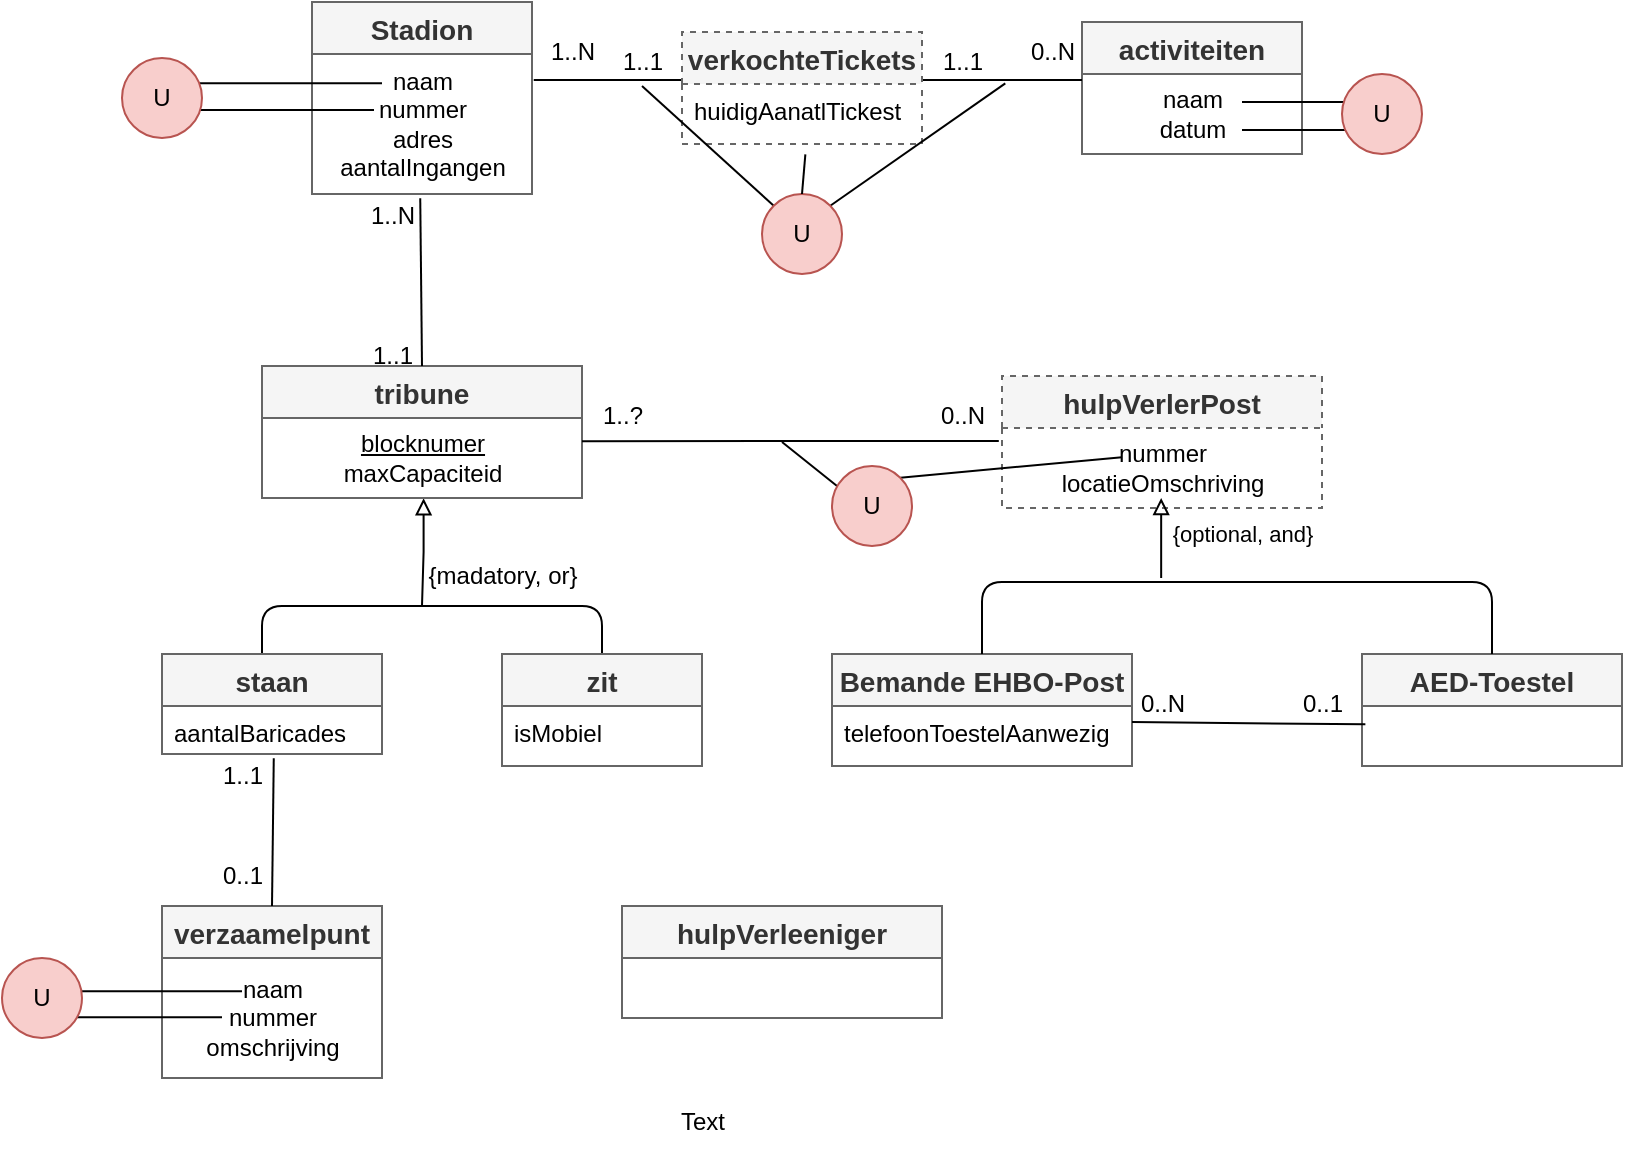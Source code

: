<mxfile>
    <diagram id="xh1PnC3wcmeKHbAPckk5" name="Page-1">
        <mxGraphModel dx="975" dy="688" grid="1" gridSize="10" guides="1" tooltips="1" connect="1" arrows="1" fold="1" page="1" pageScale="1" pageWidth="850" pageHeight="1100" math="0" shadow="0">
            <root>
                <mxCell id="0"/>
                <mxCell id="1" parent="0"/>
                <mxCell id="4" value="Stadion" style="swimlane;fontStyle=1;childLayout=stackLayout;horizontal=1;startSize=26;horizontalStack=0;resizeParent=1;resizeParentMax=0;resizeLast=0;collapsible=1;marginBottom=0;align=center;fontSize=14;strokeColor=#666666;fillColor=#f5f5f5;fontColor=#333333;" vertex="1" parent="1">
                    <mxGeometry x="185" y="430" width="110" height="96" as="geometry"/>
                </mxCell>
                <mxCell id="42" value="" style="edgeStyle=none;orthogonalLoop=1;jettySize=auto;html=1;endArrow=none;endFill=0;" edge="1" parent="4">
                    <mxGeometry width="100" relative="1" as="geometry">
                        <mxPoint x="-65" y="40.58" as="sourcePoint"/>
                        <mxPoint x="35" y="40.58" as="targetPoint"/>
                        <Array as="points"/>
                    </mxGeometry>
                </mxCell>
                <mxCell id="43" value="" style="edgeStyle=none;orthogonalLoop=1;jettySize=auto;html=1;endArrow=none;endFill=0;" edge="1" parent="4">
                    <mxGeometry width="100" relative="1" as="geometry">
                        <mxPoint x="-69" y="54" as="sourcePoint"/>
                        <mxPoint x="31" y="54" as="targetPoint"/>
                        <Array as="points"/>
                    </mxGeometry>
                </mxCell>
                <mxCell id="6" value="naam&lt;br&gt;nummer&lt;br&gt;adres&lt;br&gt;aantalIngangen" style="text;html=1;align=center;verticalAlign=middle;resizable=0;points=[];autosize=1;strokeColor=none;fillColor=none;" vertex="1" parent="4">
                    <mxGeometry y="26" width="110" height="70" as="geometry"/>
                </mxCell>
                <mxCell id="7" value="activiteiten" style="swimlane;fontStyle=1;childLayout=stackLayout;horizontal=1;startSize=26;horizontalStack=0;resizeParent=1;resizeParentMax=0;resizeLast=0;collapsible=1;marginBottom=0;align=center;fontSize=14;strokeColor=#666666;fillColor=#f5f5f5;fontColor=#333333;" vertex="1" parent="1">
                    <mxGeometry x="570" y="440" width="110" height="66" as="geometry"/>
                </mxCell>
                <mxCell id="14" value="" style="edgeStyle=none;orthogonalLoop=1;jettySize=auto;html=1;" edge="1" parent="7">
                    <mxGeometry width="100" relative="1" as="geometry">
                        <mxPoint x="80" y="40" as="sourcePoint"/>
                        <mxPoint x="145" y="40" as="targetPoint"/>
                        <Array as="points"/>
                    </mxGeometry>
                </mxCell>
                <mxCell id="13" value="naam&lt;br&gt;datum" style="text;html=1;align=center;verticalAlign=middle;resizable=0;points=[];autosize=1;strokeColor=none;fillColor=none;" vertex="1" parent="7">
                    <mxGeometry y="26" width="110" height="40" as="geometry"/>
                </mxCell>
                <mxCell id="15" value="" style="edgeStyle=none;orthogonalLoop=1;jettySize=auto;html=1;" edge="1" parent="7">
                    <mxGeometry width="100" relative="1" as="geometry">
                        <mxPoint x="80" y="54" as="sourcePoint"/>
                        <mxPoint x="145" y="54" as="targetPoint"/>
                        <Array as="points"/>
                    </mxGeometry>
                </mxCell>
                <mxCell id="16" value="U" style="ellipse;whiteSpace=wrap;html=1;strokeColor=#b85450;fillColor=#f8cecc;" vertex="1" parent="1">
                    <mxGeometry x="700" y="466" width="40" height="40" as="geometry"/>
                </mxCell>
                <mxCell id="21" value="" style="edgeStyle=none;orthogonalLoop=1;jettySize=auto;html=1;endArrow=none;endFill=0;exitX=1.008;exitY=0.186;exitDx=0;exitDy=0;exitPerimeter=0;entryX=0;entryY=0.075;entryDx=0;entryDy=0;entryPerimeter=0;" edge="1" parent="1" source="6" target="13">
                    <mxGeometry width="100" relative="1" as="geometry">
                        <mxPoint x="360" y="342" as="sourcePoint"/>
                        <mxPoint x="480" y="469" as="targetPoint"/>
                        <Array as="points"/>
                    </mxGeometry>
                </mxCell>
                <mxCell id="26" value="" style="edgeStyle=orthogonalEdgeStyle;fontSize=12;html=1;endArrow=none;startArrow=block;rounded=0;startFill=0;endFill=0;exitX=0.505;exitY=1.004;exitDx=0;exitDy=0;exitPerimeter=0;" edge="1" parent="1" source="34">
                    <mxGeometry width="100" height="100" relative="1" as="geometry">
                        <mxPoint x="240" y="692" as="sourcePoint"/>
                        <mxPoint x="240" y="732" as="targetPoint"/>
                    </mxGeometry>
                </mxCell>
                <mxCell id="32" value="" style="edgeStyle=none;orthogonalLoop=1;jettySize=auto;html=1;endArrow=none;endFill=0;entryX=0.5;entryY=0;entryDx=0;entryDy=0;exitX=0.5;exitY=0;exitDx=0;exitDy=0;" edge="1" parent="1">
                    <mxGeometry width="100" relative="1" as="geometry">
                        <mxPoint x="160" y="756" as="sourcePoint"/>
                        <mxPoint x="330" y="756" as="targetPoint"/>
                        <Array as="points">
                            <mxPoint x="160" y="732"/>
                            <mxPoint x="240" y="732"/>
                            <mxPoint x="330" y="732"/>
                        </Array>
                    </mxGeometry>
                </mxCell>
                <mxCell id="33" value="{madatory, or}" style="text;html=1;align=center;verticalAlign=middle;resizable=0;points=[];autosize=1;strokeColor=none;fillColor=none;" vertex="1" parent="1">
                    <mxGeometry x="230" y="702" width="100" height="30" as="geometry"/>
                </mxCell>
                <mxCell id="35" value="tribune" style="swimlane;fontStyle=1;childLayout=stackLayout;horizontal=1;startSize=26;horizontalStack=0;resizeParent=1;resizeParentMax=0;resizeLast=0;collapsible=1;marginBottom=0;align=center;fontSize=14;strokeColor=#666666;fillColor=#f5f5f5;fontColor=#333333;" vertex="1" parent="1">
                    <mxGeometry x="160" y="612" width="160" height="66" as="geometry"/>
                </mxCell>
                <mxCell id="34" value="&lt;u&gt;blocknumer&lt;/u&gt;&lt;br&gt;maxCapaciteid" style="text;html=1;align=center;verticalAlign=middle;resizable=0;points=[];autosize=1;strokeColor=none;fillColor=none;" vertex="1" parent="35">
                    <mxGeometry y="26" width="160" height="40" as="geometry"/>
                </mxCell>
                <mxCell id="37" value="staan" style="swimlane;fontStyle=1;childLayout=stackLayout;horizontal=1;startSize=26;horizontalStack=0;resizeParent=1;resizeParentMax=0;resizeLast=0;collapsible=1;marginBottom=0;align=center;fontSize=14;strokeColor=#666666;fillColor=#f5f5f5;fontColor=#333333;" vertex="1" parent="1">
                    <mxGeometry x="110" y="756" width="110" height="50" as="geometry"/>
                </mxCell>
                <mxCell id="38" value="aantalBaricades" style="text;strokeColor=none;fillColor=none;spacingLeft=4;spacingRight=4;overflow=hidden;rotatable=0;points=[[0,0.5],[1,0.5]];portConstraint=eastwest;fontSize=12;" vertex="1" parent="37">
                    <mxGeometry y="26" width="110" height="24" as="geometry"/>
                </mxCell>
                <mxCell id="39" value="zit" style="swimlane;fontStyle=1;childLayout=stackLayout;horizontal=1;startSize=26;horizontalStack=0;resizeParent=1;resizeParentMax=0;resizeLast=0;collapsible=1;marginBottom=0;align=center;fontSize=14;strokeColor=#666666;fillColor=#f5f5f5;fontColor=#333333;" vertex="1" parent="1">
                    <mxGeometry x="280" y="756" width="100" height="56" as="geometry"/>
                </mxCell>
                <mxCell id="40" value="isMobiel" style="text;strokeColor=none;fillColor=none;spacingLeft=4;spacingRight=4;overflow=hidden;rotatable=0;points=[[0,0.5],[1,0.5]];portConstraint=eastwest;fontSize=12;" vertex="1" parent="39">
                    <mxGeometry y="26" width="100" height="30" as="geometry"/>
                </mxCell>
                <mxCell id="41" value="" style="edgeStyle=none;orthogonalLoop=1;jettySize=auto;html=1;endArrow=none;endFill=0;exitX=0.5;exitY=0;exitDx=0;exitDy=0;entryX=0.492;entryY=1.031;entryDx=0;entryDy=0;entryPerimeter=0;" edge="1" parent="1" source="35" target="6">
                    <mxGeometry width="100" relative="1" as="geometry">
                        <mxPoint x="240" y="652" as="sourcePoint"/>
                        <mxPoint x="340" y="652" as="targetPoint"/>
                        <Array as="points"/>
                    </mxGeometry>
                </mxCell>
                <mxCell id="44" value="U" style="ellipse;whiteSpace=wrap;html=1;strokeColor=#b85450;fillColor=#f8cecc;" vertex="1" parent="1">
                    <mxGeometry x="90" y="458" width="40" height="40" as="geometry"/>
                </mxCell>
                <mxCell id="45" value="verzaamelpunt" style="swimlane;fontStyle=1;childLayout=stackLayout;horizontal=1;startSize=26;horizontalStack=0;resizeParent=1;resizeParentMax=0;resizeLast=0;collapsible=1;marginBottom=0;align=center;fontSize=14;strokeColor=#666666;fillColor=#f5f5f5;fontColor=#333333;" vertex="1" parent="1">
                    <mxGeometry x="110" y="882" width="110" height="86" as="geometry"/>
                </mxCell>
                <mxCell id="49" value="" style="edgeStyle=none;orthogonalLoop=1;jettySize=auto;html=1;endArrow=none;endFill=0;" edge="1" parent="45">
                    <mxGeometry width="100" relative="1" as="geometry">
                        <mxPoint x="-60" y="42.58" as="sourcePoint"/>
                        <mxPoint x="40" y="42.58" as="targetPoint"/>
                        <Array as="points"/>
                    </mxGeometry>
                </mxCell>
                <mxCell id="48" value="naam&lt;br&gt;nummer&lt;br&gt;omschrijving" style="text;html=1;align=center;verticalAlign=middle;resizable=0;points=[];autosize=1;strokeColor=none;fillColor=none;" vertex="1" parent="45">
                    <mxGeometry y="26" width="110" height="60" as="geometry"/>
                </mxCell>
                <mxCell id="50" value="" style="edgeStyle=none;orthogonalLoop=1;jettySize=auto;html=1;endArrow=none;endFill=0;" edge="1" parent="45">
                    <mxGeometry width="100" relative="1" as="geometry">
                        <mxPoint x="-70" y="55.58" as="sourcePoint"/>
                        <mxPoint x="30" y="55.58" as="targetPoint"/>
                        <Array as="points"/>
                    </mxGeometry>
                </mxCell>
                <mxCell id="47" value="" style="edgeStyle=none;orthogonalLoop=1;jettySize=auto;html=1;endArrow=none;endFill=0;entryX=0.508;entryY=1.09;entryDx=0;entryDy=0;entryPerimeter=0;exitX=0.5;exitY=0;exitDx=0;exitDy=0;" edge="1" parent="1" source="45" target="38">
                    <mxGeometry width="100" relative="1" as="geometry">
                        <mxPoint x="130" y="852" as="sourcePoint"/>
                        <mxPoint x="230" y="852" as="targetPoint"/>
                        <Array as="points"/>
                    </mxGeometry>
                </mxCell>
                <mxCell id="51" value="U" style="ellipse;whiteSpace=wrap;html=1;strokeColor=#b85450;fillColor=#f8cecc;" vertex="1" parent="1">
                    <mxGeometry x="30" y="908" width="40" height="40" as="geometry"/>
                </mxCell>
                <mxCell id="53" value="1..N" style="text;html=1;align=center;verticalAlign=middle;resizable=0;points=[];autosize=1;strokeColor=none;fillColor=none;" vertex="1" parent="1">
                    <mxGeometry x="290" y="440" width="50" height="30" as="geometry"/>
                </mxCell>
                <mxCell id="54" value="0..N" style="text;html=1;align=center;verticalAlign=middle;resizable=0;points=[];autosize=1;strokeColor=none;fillColor=none;" vertex="1" parent="1">
                    <mxGeometry x="530" y="440" width="50" height="30" as="geometry"/>
                </mxCell>
                <mxCell id="56" value="verkochteTickets" style="swimlane;fontStyle=1;childLayout=stackLayout;horizontal=1;startSize=26;horizontalStack=0;resizeParent=1;resizeParentMax=0;resizeLast=0;collapsible=1;marginBottom=0;align=center;fontSize=14;strokeColor=#666666;fillColor=#f5f5f5;fontColor=#333333;dashed=1;" vertex="1" parent="1">
                    <mxGeometry x="370" y="445" width="120" height="56" as="geometry"/>
                </mxCell>
                <mxCell id="57" value="huidigAanatlTickest" style="text;strokeColor=none;fillColor=none;spacingLeft=4;spacingRight=4;overflow=hidden;rotatable=0;points=[[0,0.5],[1,0.5]];portConstraint=eastwest;fontSize=12;" vertex="1" parent="56">
                    <mxGeometry y="26" width="120" height="30" as="geometry"/>
                </mxCell>
                <mxCell id="60" value="" style="edgeStyle=none;orthogonalLoop=1;jettySize=auto;html=1;endArrow=none;endFill=0;entryX=0;entryY=0;entryDx=0;entryDy=0;" edge="1" parent="1" target="63">
                    <mxGeometry width="100" relative="1" as="geometry">
                        <mxPoint x="350" y="472" as="sourcePoint"/>
                        <mxPoint x="410" y="582" as="targetPoint"/>
                        <Array as="points"/>
                    </mxGeometry>
                </mxCell>
                <mxCell id="61" value="" style="edgeStyle=none;orthogonalLoop=1;jettySize=auto;html=1;endArrow=none;endFill=0;entryX=0.033;entryY=1.022;entryDx=0;entryDy=0;entryPerimeter=0;exitX=1;exitY=0;exitDx=0;exitDy=0;" edge="1" parent="1" source="63" target="54">
                    <mxGeometry width="100" relative="1" as="geometry">
                        <mxPoint x="450" y="582" as="sourcePoint"/>
                        <mxPoint x="530" y="552" as="targetPoint"/>
                        <Array as="points"/>
                    </mxGeometry>
                </mxCell>
                <mxCell id="63" value="U" style="ellipse;whiteSpace=wrap;html=1;strokeColor=#b85450;fillColor=#f8cecc;" vertex="1" parent="1">
                    <mxGeometry x="410" y="526" width="40" height="40" as="geometry"/>
                </mxCell>
                <mxCell id="65" value="1..N" style="text;html=1;align=center;verticalAlign=middle;resizable=0;points=[];autosize=1;strokeColor=none;fillColor=none;" vertex="1" parent="1">
                    <mxGeometry x="200" y="522" width="50" height="30" as="geometry"/>
                </mxCell>
                <mxCell id="66" value="1..1" style="text;html=1;align=center;verticalAlign=middle;resizable=0;points=[];autosize=1;strokeColor=none;fillColor=none;" vertex="1" parent="1">
                    <mxGeometry x="205" y="592" width="40" height="30" as="geometry"/>
                </mxCell>
                <mxCell id="67" value="1..1" style="text;html=1;align=center;verticalAlign=middle;resizable=0;points=[];autosize=1;strokeColor=none;fillColor=none;" vertex="1" parent="1">
                    <mxGeometry x="130" y="802" width="40" height="30" as="geometry"/>
                </mxCell>
                <mxCell id="68" value="0..1" style="text;html=1;align=center;verticalAlign=middle;resizable=0;points=[];autosize=1;strokeColor=none;fillColor=none;" vertex="1" parent="1">
                    <mxGeometry x="130" y="852" width="40" height="30" as="geometry"/>
                </mxCell>
                <mxCell id="69" value="1..1" style="text;html=1;align=center;verticalAlign=middle;resizable=0;points=[];autosize=1;strokeColor=none;fillColor=none;" vertex="1" parent="1">
                    <mxGeometry x="330" y="445" width="40" height="30" as="geometry"/>
                </mxCell>
                <mxCell id="70" value="1..1" style="text;html=1;align=center;verticalAlign=middle;resizable=0;points=[];autosize=1;strokeColor=none;fillColor=none;" vertex="1" parent="1">
                    <mxGeometry x="490" y="445" width="40" height="30" as="geometry"/>
                </mxCell>
                <mxCell id="74" value="hulpVerlerPost" style="swimlane;fontStyle=1;childLayout=stackLayout;horizontal=1;startSize=26;horizontalStack=0;resizeParent=1;resizeParentMax=0;resizeLast=0;collapsible=1;marginBottom=0;align=center;fontSize=14;strokeColor=#666666;fillColor=#f5f5f5;fontColor=#333333;dashed=1;" vertex="1" parent="1">
                    <mxGeometry x="530" y="617" width="160" height="66" as="geometry"/>
                </mxCell>
                <mxCell id="94" value="" style="edgeStyle=none;orthogonalLoop=1;jettySize=auto;html=1;endArrow=none;endFill=0;exitX=1;exitY=0;exitDx=0;exitDy=0;" edge="1" parent="74" source="93">
                    <mxGeometry width="100" relative="1" as="geometry">
                        <mxPoint x="-40" y="40.58" as="sourcePoint"/>
                        <mxPoint x="60" y="40.58" as="targetPoint"/>
                        <Array as="points"/>
                    </mxGeometry>
                </mxCell>
                <mxCell id="86" value="nummer&lt;br&gt;locatieOmschriving" style="text;html=1;align=center;verticalAlign=middle;resizable=0;points=[];autosize=1;strokeColor=none;fillColor=none;" vertex="1" parent="74">
                    <mxGeometry y="26" width="160" height="40" as="geometry"/>
                </mxCell>
                <mxCell id="77" value="" style="edgeStyle=none;orthogonalLoop=1;jettySize=auto;html=1;endArrow=none;endFill=0;exitX=0.5;exitY=0;exitDx=0;exitDy=0;entryX=0.514;entryY=1.172;entryDx=0;entryDy=0;entryPerimeter=0;" edge="1" parent="1" source="63" target="57">
                    <mxGeometry width="100" relative="1" as="geometry">
                        <mxPoint x="500" y="640" as="sourcePoint"/>
                        <mxPoint x="600" y="640" as="targetPoint"/>
                        <Array as="points"/>
                    </mxGeometry>
                </mxCell>
                <mxCell id="80" value="Bemande EHBO-Post" style="swimlane;fontStyle=1;childLayout=stackLayout;horizontal=1;startSize=26;horizontalStack=0;resizeParent=1;resizeParentMax=0;resizeLast=0;collapsible=1;marginBottom=0;align=center;fontSize=14;strokeColor=#666666;fillColor=#f5f5f5;fontColor=#333333;" vertex="1" parent="1">
                    <mxGeometry x="445" y="756" width="150" height="56" as="geometry"/>
                </mxCell>
                <mxCell id="81" value="telefoonToestelAanwezig" style="text;strokeColor=none;fillColor=none;spacingLeft=4;spacingRight=4;overflow=hidden;rotatable=0;points=[[0,0.5],[1,0.5]];portConstraint=eastwest;fontSize=12;" vertex="1" parent="80">
                    <mxGeometry y="26" width="150" height="30" as="geometry"/>
                </mxCell>
                <mxCell id="82" value="AED-Toestel" style="swimlane;fontStyle=1;childLayout=stackLayout;horizontal=1;startSize=26;horizontalStack=0;resizeParent=1;resizeParentMax=0;resizeLast=0;collapsible=1;marginBottom=0;align=center;fontSize=14;strokeColor=#666666;fillColor=#f5f5f5;fontColor=#333333;" vertex="1" parent="1">
                    <mxGeometry x="710" y="756" width="130" height="56" as="geometry"/>
                </mxCell>
                <mxCell id="84" value="" style="edgeStyle=orthogonalEdgeStyle;fontSize=12;html=1;endArrow=none;startArrow=block;rounded=0;startFill=0;endFill=0;" edge="1" parent="1">
                    <mxGeometry width="100" height="100" relative="1" as="geometry">
                        <mxPoint x="609.58" y="678" as="sourcePoint"/>
                        <mxPoint x="609.58" y="718" as="targetPoint"/>
                    </mxGeometry>
                </mxCell>
                <mxCell id="85" value="{optional, and}" style="edgeLabel;html=1;align=center;verticalAlign=middle;resizable=0;points=[];" vertex="1" connectable="0" parent="84">
                    <mxGeometry x="0.241" relative="1" as="geometry">
                        <mxPoint x="40" y="-7" as="offset"/>
                    </mxGeometry>
                </mxCell>
                <mxCell id="87" value="" style="edgeStyle=none;orthogonalLoop=1;jettySize=auto;html=1;endArrow=none;endFill=0;exitX=0.5;exitY=0;exitDx=0;exitDy=0;entryX=0.5;entryY=0;entryDx=0;entryDy=0;" edge="1" parent="1" source="80" target="82">
                    <mxGeometry width="100" relative="1" as="geometry">
                        <mxPoint x="465" y="756" as="sourcePoint"/>
                        <mxPoint x="660" y="720" as="targetPoint"/>
                        <Array as="points">
                            <mxPoint x="520" y="720"/>
                            <mxPoint x="775" y="720"/>
                        </Array>
                    </mxGeometry>
                </mxCell>
                <mxCell id="89" value="" style="edgeStyle=none;orthogonalLoop=1;jettySize=auto;html=1;endArrow=none;endFill=0;entryX=-0.01;entryY=0.162;entryDx=0;entryDy=0;entryPerimeter=0;" edge="1" parent="1" target="86">
                    <mxGeometry width="100" relative="1" as="geometry">
                        <mxPoint x="320" y="649.58" as="sourcePoint"/>
                        <mxPoint x="420" y="649.58" as="targetPoint"/>
                        <Array as="points"/>
                    </mxGeometry>
                </mxCell>
                <mxCell id="90" value="1..?" style="text;html=1;align=center;verticalAlign=middle;resizable=0;points=[];autosize=1;strokeColor=none;fillColor=none;" vertex="1" parent="1">
                    <mxGeometry x="320" y="622" width="40" height="30" as="geometry"/>
                </mxCell>
                <mxCell id="91" value="0..N" style="text;html=1;align=center;verticalAlign=middle;resizable=0;points=[];autosize=1;strokeColor=none;fillColor=none;" vertex="1" parent="1">
                    <mxGeometry x="485" y="622" width="50" height="30" as="geometry"/>
                </mxCell>
                <mxCell id="92" value="" style="edgeStyle=none;orthogonalLoop=1;jettySize=auto;html=1;endArrow=none;endFill=0;" edge="1" parent="1">
                    <mxGeometry width="100" relative="1" as="geometry">
                        <mxPoint x="420" y="650" as="sourcePoint"/>
                        <mxPoint x="470" y="690" as="targetPoint"/>
                        <Array as="points"/>
                    </mxGeometry>
                </mxCell>
                <mxCell id="93" value="U" style="ellipse;whiteSpace=wrap;html=1;strokeColor=#b85450;fillColor=#f8cecc;" vertex="1" parent="1">
                    <mxGeometry x="445" y="662" width="40" height="40" as="geometry"/>
                </mxCell>
                <mxCell id="95" value="" style="edgeStyle=none;orthogonalLoop=1;jettySize=auto;html=1;endArrow=none;endFill=0;entryX=0.013;entryY=0.306;entryDx=0;entryDy=0;entryPerimeter=0;" edge="1" parent="1">
                    <mxGeometry width="100" relative="1" as="geometry">
                        <mxPoint x="595" y="790" as="sourcePoint"/>
                        <mxPoint x="711.69" y="791.18" as="targetPoint"/>
                        <Array as="points"/>
                    </mxGeometry>
                </mxCell>
                <mxCell id="96" value="0..N" style="text;html=1;align=center;verticalAlign=middle;resizable=0;points=[];autosize=1;strokeColor=none;fillColor=none;" vertex="1" parent="1">
                    <mxGeometry x="585" y="766" width="50" height="30" as="geometry"/>
                </mxCell>
                <mxCell id="97" value="0..1" style="text;html=1;align=center;verticalAlign=middle;resizable=0;points=[];autosize=1;strokeColor=none;fillColor=none;" vertex="1" parent="1">
                    <mxGeometry x="670" y="766" width="40" height="30" as="geometry"/>
                </mxCell>
                <mxCell id="98" value="hulpVerleeniger" style="swimlane;fontStyle=1;childLayout=stackLayout;horizontal=1;startSize=26;horizontalStack=0;resizeParent=1;resizeParentMax=0;resizeLast=0;collapsible=1;marginBottom=0;align=center;fontSize=14;strokeColor=#666666;fillColor=#f5f5f5;fontColor=#333333;" vertex="1" parent="1">
                    <mxGeometry x="340" y="882" width="160" height="56" as="geometry"/>
                </mxCell>
                <mxCell id="100" value="Text" style="text;html=1;align=center;verticalAlign=middle;resizable=0;points=[];autosize=1;strokeColor=none;fillColor=none;" vertex="1" parent="1">
                    <mxGeometry x="355" y="975" width="50" height="30" as="geometry"/>
                </mxCell>
            </root>
        </mxGraphModel>
    </diagram>
</mxfile>